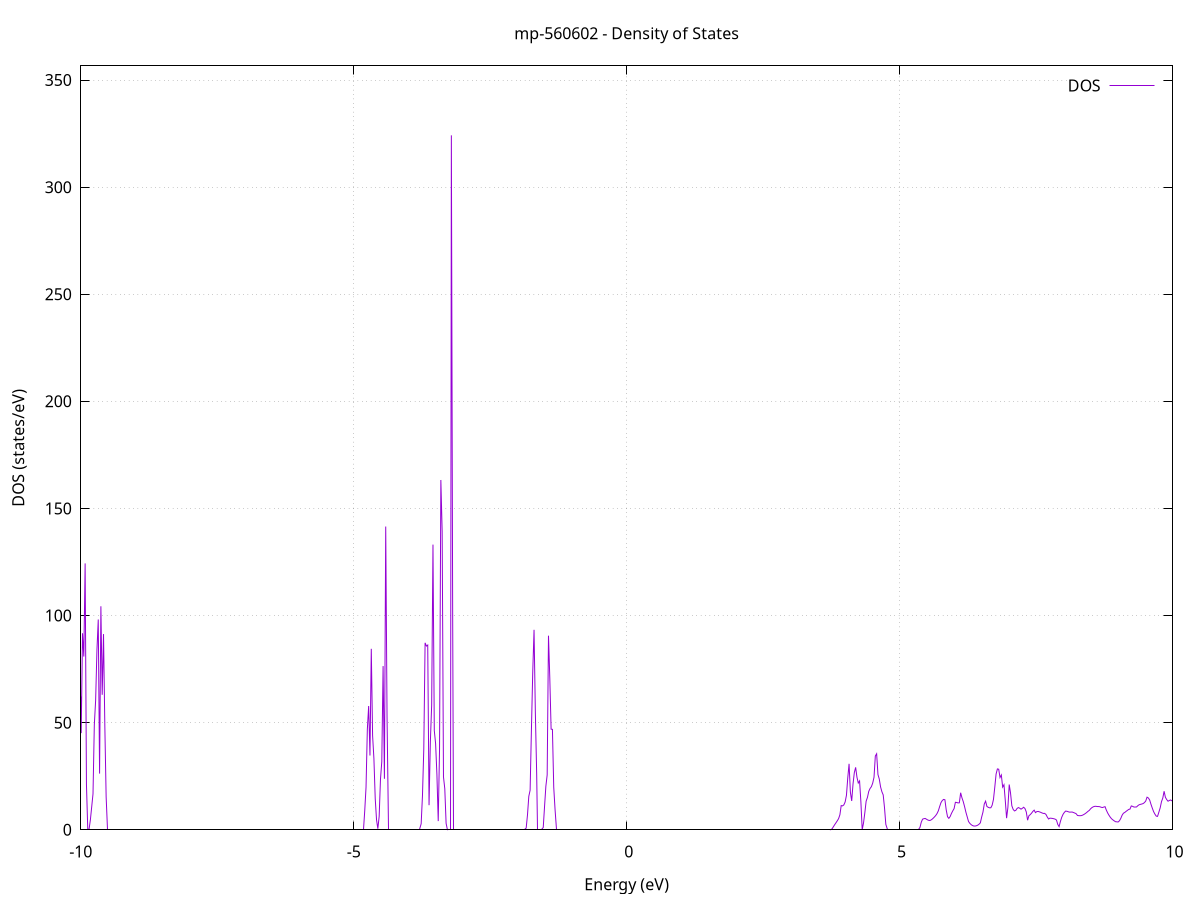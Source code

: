 set title 'mp-560602 - Density of States'
set xlabel 'Energy (eV)'
set ylabel 'DOS (states/eV)'
set grid
set xrange [-10:10]
set yrange [0:356.620]
set xzeroaxis lt -1
set terminal png size 800,600
set output 'mp-560602_dos_gnuplot.png'
plot '-' using 1:2 with lines title 'DOS'
-31.827300 0.000000
-31.803200 0.000000
-31.779200 0.000000
-31.755100 0.000000
-31.731100 0.000000
-31.707000 0.000000
-31.683000 0.000000
-31.658900 0.000000
-31.634900 0.000000
-31.610800 0.000000
-31.586800 0.000000
-31.562700 0.000000
-31.538700 0.000000
-31.514600 0.000000
-31.490600 0.000000
-31.466600 0.000000
-31.442500 0.000000
-31.418500 0.000000
-31.394400 0.000000
-31.370400 0.000000
-31.346300 0.000000
-31.322300 0.000000
-31.298200 0.000000
-31.274200 0.000000
-31.250100 0.000000
-31.226100 0.000000
-31.202000 0.000000
-31.178000 0.000000
-31.153900 0.000000
-31.129900 0.000000
-31.105800 0.000000
-31.081800 0.000000
-31.057800 0.000000
-31.033700 0.000000
-31.009700 0.000000
-30.985600 0.000000
-30.961600 0.000000
-30.937500 0.000000
-30.913500 0.000000
-30.889400 0.000000
-30.865400 0.000000
-30.841300 0.000000
-30.817300 0.000000
-30.793200 0.000000
-30.769200 0.000000
-30.745100 0.000000
-30.721100 0.000000
-30.697000 0.000000
-30.673000 0.000000
-30.649000 0.000000
-30.624900 0.000000
-30.600900 0.000000
-30.576800 0.000000
-30.552800 0.000000
-30.528700 0.000000
-30.504700 0.000000
-30.480600 0.000000
-30.456600 0.000000
-30.432500 0.000000
-30.408500 0.000000
-30.384400 0.000000
-30.360400 0.000000
-30.336300 0.000000
-30.312300 0.000000
-30.288200 0.000000
-30.264200 0.000000
-30.240200 0.000000
-30.216100 0.000000
-30.192100 0.000000
-30.168000 0.000000
-30.144000 0.000000
-30.119900 0.000000
-30.095900 0.000000
-30.071800 0.000000
-30.047800 0.000000
-30.023700 0.000000
-29.999700 0.000000
-29.975600 0.000000
-29.951600 0.000000
-29.927500 0.000000
-29.903500 0.000000
-29.879500 0.000000
-29.855400 0.000000
-29.831400 0.000000
-29.807300 0.000000
-29.783300 0.000000
-29.759200 0.000000
-29.735200 0.000000
-29.711100 0.000000
-29.687100 0.000000
-29.663000 0.000000
-29.639000 4.365100
-29.614900 416.821400
-29.590900 512.764100
-29.566800 0.000000
-29.542800 0.000000
-29.518700 0.000000
-29.494700 0.000000
-29.470700 0.000000
-29.446600 0.000000
-29.422600 0.000000
-29.398500 0.000000
-29.374500 0.000000
-29.350400 0.000000
-29.326400 0.000000
-29.302300 0.000000
-29.278300 0.000000
-29.254200 0.000000
-29.230200 0.000000
-29.206100 0.000000
-29.182100 0.000000
-29.158000 0.000000
-29.134000 0.000000
-29.109900 0.000000
-29.085900 0.000000
-29.061900 0.000000
-29.037800 0.000000
-29.013800 0.000000
-28.989700 0.000000
-28.965700 0.000000
-28.941600 0.000000
-28.917600 0.000000
-28.893500 0.000000
-28.869500 0.000000
-28.845400 0.000000
-28.821400 0.000000
-28.797300 0.000000
-28.773300 0.000000
-28.749200 0.000000
-28.725200 0.000000
-28.701100 0.000000
-28.677100 0.000000
-28.653100 0.000000
-28.629000 0.000000
-28.605000 0.000000
-28.580900 0.000000
-28.556900 0.000000
-28.532800 0.000000
-28.508800 0.000000
-28.484700 0.000000
-28.460700 0.000000
-28.436600 0.000000
-28.412600 0.000000
-28.388500 0.000000
-28.364500 0.000000
-28.340400 0.000000
-28.316400 0.000000
-28.292300 0.000000
-28.268300 0.000000
-28.244300 0.000000
-28.220200 0.000000
-28.196200 0.000000
-28.172100 0.000000
-28.148100 0.000000
-28.124000 0.000000
-28.100000 0.000000
-28.075900 0.000000
-28.051900 0.000000
-28.027800 0.000000
-28.003800 0.000000
-27.979700 0.000000
-27.955700 0.000000
-27.931600 0.000000
-27.907600 0.000000
-27.883500 0.000000
-27.859500 0.000000
-27.835500 0.000000
-27.811400 0.000000
-27.787400 0.000000
-27.763300 0.000000
-27.739300 0.000000
-27.715200 0.000000
-27.691200 0.000000
-27.667100 0.000000
-27.643100 0.000000
-27.619000 0.000000
-27.595000 0.000000
-27.570900 0.000000
-27.546900 0.000000
-27.522800 0.000000
-27.498800 0.000000
-27.474700 0.000000
-27.450700 0.000000
-27.426700 0.000000
-27.402600 0.000000
-27.378600 0.000000
-27.354500 0.000000
-27.330500 0.000000
-27.306400 0.000000
-27.282400 0.000000
-27.258300 0.000000
-27.234300 0.000000
-27.210200 0.000000
-27.186200 0.000000
-27.162100 0.000000
-27.138100 0.000000
-27.114000 0.000000
-27.090000 0.000000
-27.066000 0.000000
-27.041900 0.000000
-27.017900 0.000000
-26.993800 0.000000
-26.969800 0.000000
-26.945700 0.000000
-26.921700 0.000000
-26.897600 0.000000
-26.873600 0.000000
-26.849500 0.000000
-26.825500 0.000000
-26.801400 0.000000
-26.777400 0.000000
-26.753300 0.000000
-26.729300 0.000000
-26.705200 0.000000
-26.681200 0.000000
-26.657200 0.000000
-26.633100 0.000000
-26.609100 0.000000
-26.585000 0.000000
-26.561000 0.000000
-26.536900 0.000000
-26.512900 0.000000
-26.488800 0.000000
-26.464800 0.000000
-26.440700 0.000000
-26.416700 0.000000
-26.392600 0.000000
-26.368600 0.000000
-26.344500 0.000000
-26.320500 0.000000
-26.296400 0.000000
-26.272400 0.000000
-26.248400 0.000000
-26.224300 0.000000
-26.200300 0.000000
-26.176200 0.000000
-26.152200 0.000000
-26.128100 0.000000
-26.104100 0.000000
-26.080000 0.000000
-26.056000 0.000000
-26.031900 0.000000
-26.007900 0.000000
-25.983800 0.000000
-25.959800 0.000000
-25.935700 0.000000
-25.911700 0.000000
-25.887600 0.000000
-25.863600 0.000000
-25.839600 0.000000
-25.815500 0.000000
-25.791500 0.000000
-25.767400 0.000000
-25.743400 0.000000
-25.719300 0.000000
-25.695300 0.000000
-25.671200 0.000000
-25.647200 0.000000
-25.623100 0.000000
-25.599100 0.000000
-25.575000 0.000000
-25.551000 0.000000
-25.526900 0.000000
-25.502900 0.000000
-25.478800 0.000000
-25.454800 0.000000
-25.430800 0.000000
-25.406700 0.000000
-25.382700 0.000000
-25.358600 0.000000
-25.334600 0.000000
-25.310500 0.000000
-25.286500 0.000000
-25.262400 0.000000
-25.238400 0.000000
-25.214300 0.000000
-25.190300 0.000000
-25.166200 0.000000
-25.142200 0.000000
-25.118100 0.000000
-25.094100 0.000000
-25.070000 0.000000
-25.046000 0.000000
-25.022000 0.000000
-24.997900 0.000000
-24.973900 0.000000
-24.949800 0.000000
-24.925800 0.000000
-24.901700 0.000000
-24.877700 0.000000
-24.853600 0.000000
-24.829600 0.000000
-24.805500 0.000000
-24.781500 0.000000
-24.757400 0.000000
-24.733400 0.000000
-24.709300 0.000000
-24.685300 0.000000
-24.661300 0.000000
-24.637200 0.000000
-24.613200 0.000000
-24.589100 0.000000
-24.565100 0.000000
-24.541000 0.000000
-24.517000 0.000000
-24.492900 0.000000
-24.468900 0.000000
-24.444800 0.000000
-24.420800 0.000000
-24.396700 0.000000
-24.372700 0.000000
-24.348600 0.000000
-24.324600 0.000000
-24.300500 0.000000
-24.276500 0.000000
-24.252500 0.000000
-24.228400 0.000000
-24.204400 0.000000
-24.180300 0.000000
-24.156300 0.000000
-24.132200 0.000000
-24.108200 0.000000
-24.084100 0.000000
-24.060100 0.000000
-24.036000 0.000000
-24.012000 0.000000
-23.987900 0.000000
-23.963900 0.000000
-23.939800 0.000000
-23.915800 0.000000
-23.891700 0.000000
-23.867700 0.000000
-23.843700 0.000000
-23.819600 0.000000
-23.795600 0.000000
-23.771500 0.000000
-23.747500 0.000000
-23.723400 0.000000
-23.699400 0.000000
-23.675300 0.000000
-23.651300 0.000000
-23.627200 0.000000
-23.603200 0.000000
-23.579100 0.000000
-23.555100 0.000000
-23.531000 0.000000
-23.507000 0.000000
-23.482900 0.000000
-23.458900 0.000000
-23.434900 0.000000
-23.410800 0.000000
-23.386800 0.000000
-23.362700 0.000000
-23.338700 0.000000
-23.314600 0.000000
-23.290600 0.000000
-23.266500 0.000000
-23.242500 0.000000
-23.218400 0.000000
-23.194400 0.000000
-23.170300 0.000000
-23.146300 0.000000
-23.122200 0.000000
-23.098200 0.000000
-23.074100 0.000000
-23.050100 0.000000
-23.026100 0.000000
-23.002000 0.000000
-22.978000 0.000000
-22.953900 0.000000
-22.929900 0.000000
-22.905800 0.000000
-22.881800 172.587900
-22.857700 44.599700
-22.833700 176.313200
-22.809600 37.010500
-22.785600 0.000000
-22.761500 0.000000
-22.737500 0.000000
-22.713400 0.000000
-22.689400 0.000000
-22.665300 0.000000
-22.641300 0.000000
-22.617300 0.000000
-22.593200 0.000000
-22.569200 0.000000
-22.545100 0.000000
-22.521100 0.000000
-22.497000 0.000000
-22.473000 0.000000
-22.448900 0.000000
-22.424900 0.000000
-22.400800 0.000000
-22.376800 0.000000
-22.352700 0.000000
-22.328700 0.000000
-22.304600 0.000000
-22.280600 0.000000
-22.256600 0.000000
-22.232500 0.000000
-22.208500 0.000000
-22.184400 0.000000
-22.160400 0.000000
-22.136300 0.000000
-22.112300 0.000000
-22.088200 0.000000
-22.064200 0.000000
-22.040100 0.000000
-22.016100 0.000000
-21.992000 0.000000
-21.968000 0.000000
-21.943900 0.000000
-21.919900 0.000000
-21.895800 0.000000
-21.871800 0.000000
-21.847800 0.000000
-21.823700 0.000000
-21.799700 0.000000
-21.775600 0.000000
-21.751600 0.000000
-21.727500 0.000000
-21.703500 0.000000
-21.679400 0.000000
-21.655400 0.000000
-21.631300 0.000000
-21.607300 0.000000
-21.583200 0.000000
-21.559200 0.000000
-21.535100 0.000000
-21.511100 0.000000
-21.487000 0.000000
-21.463000 0.000000
-21.439000 0.000000
-21.414900 0.000000
-21.390900 0.000000
-21.366800 0.000000
-21.342800 0.000000
-21.318700 0.000000
-21.294700 0.000000
-21.270600 0.000000
-21.246600 0.000000
-21.222500 0.000000
-21.198500 0.000000
-21.174400 0.000000
-21.150400 0.000000
-21.126300 0.000000
-21.102300 0.000000
-21.078200 0.000000
-21.054200 0.000000
-21.030200 0.000000
-21.006100 0.000000
-20.982100 0.000000
-20.958000 0.000000
-20.934000 0.000000
-20.909900 0.000000
-20.885900 0.000000
-20.861800 0.000000
-20.837800 0.000000
-20.813700 0.000000
-20.789700 0.000000
-20.765600 0.000000
-20.741600 0.000000
-20.717500 0.000000
-20.693500 0.000000
-20.669400 0.000000
-20.645400 0.000000
-20.621400 0.000000
-20.597300 0.000000
-20.573300 0.000000
-20.549200 0.000000
-20.525200 0.000000
-20.501100 0.000000
-20.477100 0.000000
-20.453000 0.000000
-20.429000 0.000000
-20.404900 0.000000
-20.380900 0.000000
-20.356800 0.000000
-20.332800 0.000000
-20.308700 0.000000
-20.284700 0.000000
-20.260600 0.000000
-20.236600 0.000000
-20.212600 0.000000
-20.188500 0.000000
-20.164500 0.000000
-20.140400 0.000000
-20.116400 0.000000
-20.092300 0.000000
-20.068300 0.000000
-20.044200 0.000000
-20.020200 0.000000
-19.996100 0.000000
-19.972100 0.000000
-19.948000 0.000000
-19.924000 0.000000
-19.899900 0.000000
-19.875900 0.000000
-19.851800 0.000000
-19.827800 0.000000
-19.803800 0.000000
-19.779700 0.000000
-19.755700 0.000000
-19.731600 0.000000
-19.707600 0.000000
-19.683500 0.000000
-19.659500 0.000000
-19.635400 0.000000
-19.611400 0.000000
-19.587300 0.000000
-19.563300 0.000000
-19.539200 0.000000
-19.515200 0.000000
-19.491100 0.000000
-19.467100 0.000000
-19.443100 0.000000
-19.419000 0.000000
-19.395000 0.000000
-19.370900 0.000000
-19.346900 0.000000
-19.322800 0.000000
-19.298800 0.000000
-19.274700 0.000000
-19.250700 0.000000
-19.226600 0.000000
-19.202600 0.000000
-19.178500 0.000000
-19.154500 0.000000
-19.130400 0.000000
-19.106400 0.000000
-19.082300 0.000000
-19.058300 0.000000
-19.034300 0.000000
-19.010200 0.000000
-18.986200 0.000000
-18.962100 0.000000
-18.938100 0.000000
-18.914000 0.000000
-18.890000 0.000000
-18.865900 0.000000
-18.841900 0.000000
-18.817800 0.000000
-18.793800 0.000000
-18.769700 0.000000
-18.745700 0.000000
-18.721600 0.000000
-18.697600 0.000000
-18.673500 0.000000
-18.649500 0.000000
-18.625500 0.000000
-18.601400 0.000000
-18.577400 0.000000
-18.553300 0.000000
-18.529300 0.000000
-18.505200 0.000000
-18.481200 0.000000
-18.457100 0.000000
-18.433100 0.000000
-18.409000 0.000000
-18.385000 0.000000
-18.360900 0.000000
-18.336900 0.000000
-18.312800 0.000000
-18.288800 0.000000
-18.264700 0.000000
-18.240700 0.000000
-18.216700 0.000000
-18.192600 0.000000
-18.168600 0.000000
-18.144500 0.000000
-18.120500 0.000000
-18.096400 0.000000
-18.072400 0.000000
-18.048300 0.000000
-18.024300 0.000000
-18.000200 0.000000
-17.976200 0.000000
-17.952100 0.000000
-17.928100 0.000000
-17.904000 0.000000
-17.880000 0.000000
-17.855900 0.000000
-17.831900 0.000000
-17.807900 0.000000
-17.783800 0.000000
-17.759800 0.000000
-17.735700 0.000000
-17.711700 0.000000
-17.687600 0.000000
-17.663600 0.000000
-17.639500 0.000000
-17.615500 0.000000
-17.591400 0.000000
-17.567400 0.000000
-17.543300 0.000000
-17.519300 0.000000
-17.495200 0.000000
-17.471200 0.000000
-17.447100 0.000000
-17.423100 0.000000
-17.399100 0.000000
-17.375000 0.000000
-17.351000 0.000000
-17.326900 0.000000
-17.302900 0.000000
-17.278800 0.000000
-17.254800 0.000000
-17.230700 0.000000
-17.206700 0.000000
-17.182600 0.000000
-17.158600 0.000000
-17.134500 0.000000
-17.110500 0.000000
-17.086400 0.000000
-17.062400 0.000000
-17.038400 0.000000
-17.014300 0.000000
-16.990300 0.000000
-16.966200 0.000000
-16.942200 0.000000
-16.918100 0.000000
-16.894100 0.000000
-16.870000 0.000000
-16.846000 0.000000
-16.821900 0.000000
-16.797900 0.000000
-16.773800 0.000000
-16.749800 0.000000
-16.725700 0.000000
-16.701700 0.000000
-16.677600 0.000000
-16.653600 0.000000
-16.629600 0.000000
-16.605500 0.000000
-16.581500 0.000000
-16.557400 0.000000
-16.533400 0.000000
-16.509300 0.000000
-16.485300 0.000000
-16.461200 0.000000
-16.437200 0.000000
-16.413100 0.000000
-16.389100 0.000000
-16.365000 0.000000
-16.341000 0.000000
-16.316900 0.000000
-16.292900 0.000000
-16.268800 0.000000
-16.244800 0.000000
-16.220800 0.000000
-16.196700 0.000000
-16.172700 0.000000
-16.148600 0.000000
-16.124600 0.000000
-16.100500 0.000000
-16.076500 0.000000
-16.052400 0.000000
-16.028400 0.000000
-16.004300 0.000000
-15.980300 0.000000
-15.956200 0.000000
-15.932200 0.000000
-15.908100 0.000000
-15.884100 0.000000
-15.860000 0.000000
-15.836000 0.000000
-15.812000 0.000000
-15.787900 0.000000
-15.763900 0.000000
-15.739800 0.000000
-15.715800 0.000000
-15.691700 0.000000
-15.667700 0.000000
-15.643600 0.000000
-15.619600 0.000000
-15.595500 0.000000
-15.571500 0.000000
-15.547400 0.000000
-15.523400 0.000000
-15.499300 0.000000
-15.475300 0.000000
-15.451200 0.000000
-15.427200 0.000000
-15.403200 0.000000
-15.379100 0.000000
-15.355100 0.000000
-15.331000 0.000000
-15.307000 0.000000
-15.282900 0.000000
-15.258900 0.000000
-15.234800 0.000000
-15.210800 0.000000
-15.186700 0.000000
-15.162700 0.000000
-15.138600 0.000000
-15.114600 0.684500
-15.090500 5.245100
-15.066500 11.561700
-15.042400 19.200300
-15.018400 20.521400
-14.994400 26.418400
-14.970300 35.486300
-14.946300 30.634100
-14.922200 68.062400
-14.898200 58.163100
-14.874100 20.658600
-14.850100 0.000000
-14.826000 31.568000
-14.802000 197.822500
-14.777900 112.016200
-14.753900 74.838400
-14.729800 8.142300
-14.705800 0.000000
-14.681700 0.000000
-14.657700 0.000000
-14.633600 0.000000
-14.609600 0.000000
-14.585600 0.000000
-14.561500 0.000000
-14.537500 0.000000
-14.513400 0.000000
-14.489400 0.000000
-14.465300 0.000000
-14.441300 0.000000
-14.417200 0.000000
-14.393200 0.000000
-14.369100 0.000000
-14.345100 0.000000
-14.321000 0.000000
-14.297000 0.000000
-14.272900 0.000000
-14.248900 0.000000
-14.224900 0.000000
-14.200800 0.000000
-14.176800 0.000000
-14.152700 0.000000
-14.128700 0.000000
-14.104600 0.000000
-14.080600 0.000000
-14.056500 0.000000
-14.032500 0.000000
-14.008400 0.000000
-13.984400 0.000000
-13.960300 0.000000
-13.936300 0.000000
-13.912200 0.000000
-13.888200 0.000000
-13.864100 0.000000
-13.840100 0.000000
-13.816100 0.000000
-13.792000 0.000000
-13.768000 0.000000
-13.743900 0.000000
-13.719900 0.000000
-13.695800 0.000000
-13.671800 0.000000
-13.647700 0.000000
-13.623700 0.000000
-13.599600 0.000000
-13.575600 0.000000
-13.551500 0.000000
-13.527500 0.000000
-13.503400 0.000000
-13.479400 0.000000
-13.455300 0.000000
-13.431300 0.000000
-13.407300 0.000000
-13.383200 0.000000
-13.359200 0.000000
-13.335100 0.000000
-13.311100 0.000000
-13.287000 0.000000
-13.263000 0.000000
-13.238900 0.000000
-13.214900 0.000000
-13.190800 0.000000
-13.166800 0.000000
-13.142700 0.000000
-13.118700 0.000000
-13.094600 0.000000
-13.070600 0.000000
-13.046500 0.000000
-13.022500 0.000000
-12.998500 0.000000
-12.974400 0.000000
-12.950400 0.000000
-12.926300 0.000000
-12.902300 0.000000
-12.878200 0.000000
-12.854200 0.000000
-12.830100 0.000000
-12.806100 0.000000
-12.782000 0.000000
-12.758000 0.000000
-12.733900 0.000000
-12.709900 0.000000
-12.685800 0.000000
-12.661800 0.000000
-12.637700 0.000000
-12.613700 0.000000
-12.589700 0.000000
-12.565600 0.000000
-12.541600 0.000000
-12.517500 0.000000
-12.493500 0.000000
-12.469400 0.000000
-12.445400 0.000000
-12.421300 0.000000
-12.397300 0.000000
-12.373200 0.000000
-12.349200 0.000000
-12.325100 0.000000
-12.301100 0.000000
-12.277000 0.000000
-12.253000 0.000000
-12.228900 0.000000
-12.204900 0.000000
-12.180900 0.000000
-12.156800 0.000000
-12.132800 0.000000
-12.108700 0.000000
-12.084700 0.000000
-12.060600 0.000000
-12.036600 0.000000
-12.012500 0.000000
-11.988500 0.000000
-11.964400 0.000000
-11.940400 0.000000
-11.916300 0.000000
-11.892300 0.000000
-11.868200 0.000000
-11.844200 0.000000
-11.820200 0.000000
-11.796100 0.000000
-11.772100 0.000000
-11.748000 0.000000
-11.724000 0.000000
-11.699900 0.000000
-11.675900 0.000000
-11.651800 0.000000
-11.627800 0.000000
-11.603700 0.000000
-11.579700 0.000000
-11.555600 0.000000
-11.531600 0.000000
-11.507500 0.000000
-11.483500 0.000000
-11.459400 0.000000
-11.435400 0.000000
-11.411400 0.000000
-11.387300 0.000000
-11.363300 0.000000
-11.339200 0.000000
-11.315200 0.000000
-11.291100 0.000000
-11.267100 0.000000
-11.243000 0.000000
-11.219000 0.000000
-11.194900 0.000000
-11.170900 0.000000
-11.146800 0.000000
-11.122800 0.000000
-11.098700 0.000000
-11.074700 0.000000
-11.050600 0.000000
-11.026600 0.000000
-11.002600 0.000000
-10.978500 0.000000
-10.954500 0.000000
-10.930400 0.000000
-10.906400 0.000000
-10.882300 0.000000
-10.858300 0.000000
-10.834200 0.000000
-10.810200 0.000000
-10.786100 0.000000
-10.762100 0.000000
-10.738000 0.000000
-10.714000 0.000000
-10.689900 0.000000
-10.665900 0.000000
-10.641800 0.000000
-10.617800 0.000000
-10.593800 0.000000
-10.569700 0.000000
-10.545700 0.000000
-10.521600 0.000000
-10.497600 0.000000
-10.473500 0.000000
-10.449500 0.000000
-10.425400 5.530200
-10.401400 62.561600
-10.377300 87.699100
-10.353300 69.245700
-10.329200 54.094300
-10.305200 43.845600
-10.281100 4.396600
-10.257100 36.259500
-10.233000 48.843200
-10.209000 48.648300
-10.185000 87.625800
-10.160900 48.457800
-10.136900 27.686500
-10.112800 22.433700
-10.088800 24.523600
-10.064700 112.990000
-10.040700 50.105400
-10.016600 100.455400
-9.992600 45.117300
-9.968500 91.747000
-9.944500 80.868200
-9.920400 124.349600
-9.896400 21.164100
-9.872300 0.187800
-9.848300 0.300700
-9.824200 4.685100
-9.800200 10.694900
-9.776200 16.768100
-9.752100 49.007900
-9.728100 60.378900
-9.704000 83.985500
-9.680000 98.165200
-9.655900 26.220400
-9.631900 104.351700
-9.607800 63.018300
-9.583800 91.374100
-9.559700 48.611800
-9.535700 15.398300
-9.511600 0.000000
-9.487600 0.000000
-9.463500 0.000000
-9.439500 0.000000
-9.415500 0.000000
-9.391400 0.000000
-9.367400 0.000000
-9.343300 0.000000
-9.319300 0.000000
-9.295200 0.000000
-9.271200 0.000000
-9.247100 0.000000
-9.223100 0.000000
-9.199000 0.000000
-9.175000 0.000000
-9.150900 0.000000
-9.126900 0.000000
-9.102800 0.000000
-9.078800 0.000000
-9.054700 0.000000
-9.030700 0.000000
-9.006700 0.000000
-8.982600 0.000000
-8.958600 0.000000
-8.934500 0.000000
-8.910500 0.000000
-8.886400 0.000000
-8.862400 0.000000
-8.838300 0.000000
-8.814300 0.000000
-8.790200 0.000000
-8.766200 0.000000
-8.742100 0.000000
-8.718100 0.000000
-8.694000 0.000000
-8.670000 0.000000
-8.645900 0.000000
-8.621900 0.000000
-8.597900 0.000000
-8.573800 0.000000
-8.549800 0.000000
-8.525700 0.000000
-8.501700 0.000000
-8.477600 0.000000
-8.453600 0.000000
-8.429500 0.000000
-8.405500 0.000000
-8.381400 0.000000
-8.357400 0.000000
-8.333300 0.000000
-8.309300 0.000000
-8.285200 0.000000
-8.261200 0.000000
-8.237100 0.000000
-8.213100 0.000000
-8.189100 0.000000
-8.165000 0.000000
-8.141000 0.000000
-8.116900 0.000000
-8.092900 0.000000
-8.068800 0.000000
-8.044800 0.000000
-8.020700 0.000000
-7.996700 0.000000
-7.972600 0.000000
-7.948600 0.000000
-7.924500 0.000000
-7.900500 0.000000
-7.876400 0.000000
-7.852400 0.000000
-7.828300 0.000000
-7.804300 0.000000
-7.780300 0.000000
-7.756200 0.000000
-7.732200 0.000000
-7.708100 0.000000
-7.684100 0.000000
-7.660000 0.000000
-7.636000 0.000000
-7.611900 0.000000
-7.587900 0.000000
-7.563800 0.000000
-7.539800 0.000000
-7.515700 0.000000
-7.491700 0.000000
-7.467600 0.000000
-7.443600 0.000000
-7.419500 0.000000
-7.395500 0.000000
-7.371500 0.000000
-7.347400 0.000000
-7.323400 0.000000
-7.299300 0.000000
-7.275300 0.000000
-7.251200 0.000000
-7.227200 0.000000
-7.203100 0.000000
-7.179100 0.000000
-7.155000 0.000000
-7.131000 0.000000
-7.106900 0.000000
-7.082900 0.000000
-7.058800 0.000000
-7.034800 0.000000
-7.010700 0.000000
-6.986700 0.000000
-6.962700 0.000000
-6.938600 0.000000
-6.914600 0.000000
-6.890500 0.000000
-6.866500 0.000000
-6.842400 0.000000
-6.818400 0.000000
-6.794300 0.000000
-6.770300 0.000000
-6.746200 0.000000
-6.722200 0.000000
-6.698100 0.000000
-6.674100 0.000000
-6.650000 0.000000
-6.626000 0.000000
-6.602000 0.000000
-6.577900 0.000000
-6.553900 0.000000
-6.529800 0.000000
-6.505800 0.000000
-6.481700 0.000000
-6.457700 0.000000
-6.433600 0.000000
-6.409600 0.000000
-6.385500 0.000000
-6.361500 0.000000
-6.337400 0.000000
-6.313400 0.000000
-6.289300 0.000000
-6.265300 0.000000
-6.241200 0.000000
-6.217200 0.000000
-6.193200 0.000000
-6.169100 0.000000
-6.145100 0.000000
-6.121000 0.000000
-6.097000 0.000000
-6.072900 0.000000
-6.048900 0.000000
-6.024800 0.000000
-6.000800 0.000000
-5.976700 0.000000
-5.952700 0.000000
-5.928600 0.000000
-5.904600 0.000000
-5.880500 0.000000
-5.856500 0.000000
-5.832400 0.000000
-5.808400 0.000000
-5.784400 0.000000
-5.760300 0.000000
-5.736300 0.000000
-5.712200 0.000000
-5.688200 0.000000
-5.664100 0.000000
-5.640100 0.000000
-5.616000 0.000000
-5.592000 0.000000
-5.567900 0.000000
-5.543900 0.000000
-5.519800 0.000000
-5.495800 0.000000
-5.471700 0.000000
-5.447700 0.000000
-5.423600 0.000000
-5.399600 0.000000
-5.375600 0.000000
-5.351500 0.000000
-5.327500 0.000000
-5.303400 0.000000
-5.279400 0.000000
-5.255300 0.000000
-5.231300 0.000000
-5.207200 0.000000
-5.183200 0.000000
-5.159100 0.000000
-5.135100 0.000000
-5.111000 0.000000
-5.087000 0.000000
-5.062900 0.000000
-5.038900 0.000000
-5.014800 0.000000
-4.990800 0.000000
-4.966800 0.000000
-4.942700 0.000000
-4.918700 0.000000
-4.894600 0.000000
-4.870600 0.000000
-4.846500 0.000000
-4.822500 0.000000
-4.798400 8.752300
-4.774400 19.857900
-4.750300 46.917400
-4.726300 57.771800
-4.702200 34.654700
-4.678200 84.483700
-4.654100 43.965500
-4.630100 33.243300
-4.606000 14.535300
-4.582000 4.615000
-4.558000 0.499100
-4.533900 6.243700
-4.509900 23.530200
-4.485800 31.805700
-4.461800 76.425200
-4.437700 23.794900
-4.413700 141.549100
-4.389600 53.072800
-4.365600 0.000000
-4.341500 0.000000
-4.317500 0.000000
-4.293400 0.000000
-4.269400 0.000000
-4.245300 0.000000
-4.221300 0.000000
-4.197300 0.000000
-4.173200 0.000000
-4.149200 0.000000
-4.125100 0.000000
-4.101100 0.000000
-4.077000 0.000000
-4.053000 0.000000
-4.028900 0.000000
-4.004900 0.000000
-3.980800 0.000000
-3.956800 0.000000
-3.932700 0.000000
-3.908700 0.000000
-3.884600 0.000000
-3.860600 0.000000
-3.836500 0.000000
-3.812500 0.000000
-3.788500 0.000000
-3.764400 2.800600
-3.740400 15.960000
-3.716300 37.700900
-3.692300 87.272200
-3.668200 85.774700
-3.644200 86.231600
-3.620100 11.467200
-3.596100 40.998800
-3.572000 58.219800
-3.548000 133.139300
-3.523900 46.337500
-3.499900 40.211700
-3.475800 25.758500
-3.451800 4.055400
-3.427700 37.546700
-3.403700 163.301200
-3.379700 139.354100
-3.355600 24.680600
-3.331600 19.173300
-3.307500 3.022700
-3.283500 0.034000
-3.259400 0.000000
-3.235400 0.000000
-3.211300 324.200200
-3.187300 100.570300
-3.163200 0.000000
-3.139200 0.000000
-3.115100 0.000000
-3.091100 0.000000
-3.067000 0.000000
-3.043000 0.000000
-3.018900 0.000000
-2.994900 0.000000
-2.970900 0.000000
-2.946800 0.000000
-2.922800 0.000000
-2.898700 0.000000
-2.874700 0.000000
-2.850600 0.000000
-2.826600 0.000000
-2.802500 0.000000
-2.778500 0.000000
-2.754400 0.000000
-2.730400 0.000000
-2.706300 0.000000
-2.682300 0.000000
-2.658200 0.000000
-2.634200 0.000000
-2.610100 0.000000
-2.586100 0.000000
-2.562100 0.000000
-2.538000 0.000000
-2.514000 0.000000
-2.489900 0.000000
-2.465900 0.000000
-2.441800 0.000000
-2.417800 0.000000
-2.393700 0.000000
-2.369700 0.000000
-2.345600 0.000000
-2.321600 0.000000
-2.297500 0.000000
-2.273500 0.000000
-2.249400 0.000000
-2.225400 0.000000
-2.201300 0.000000
-2.177300 0.000000
-2.153300 0.000000
-2.129200 0.000000
-2.105200 0.000000
-2.081100 0.000000
-2.057100 0.000000
-2.033000 0.000000
-2.009000 0.000000
-1.984900 0.000000
-1.960900 0.000000
-1.936800 0.000000
-1.912800 0.000000
-1.888700 0.000000
-1.864700 0.000000
-1.840600 0.805800
-1.816600 6.947300
-1.792500 15.614900
-1.768500 18.435400
-1.744500 46.759800
-1.720400 73.498600
-1.696400 93.347300
-1.672300 54.513300
-1.648300 26.082900
-1.624200 0.000000
-1.600200 0.000000
-1.576100 0.000000
-1.552100 0.000000
-1.528000 1.047100
-1.504000 10.859900
-1.479900 20.314900
-1.455900 25.608900
-1.431800 90.604900
-1.407800 70.893200
-1.383800 46.982000
-1.359700 46.873900
-1.335700 19.832100
-1.311600 9.471300
-1.287600 0.000000
-1.263500 0.000000
-1.239500 0.000000
-1.215400 0.000000
-1.191400 0.000000
-1.167300 0.000000
-1.143300 0.000000
-1.119200 0.000000
-1.095200 0.000000
-1.071100 0.000000
-1.047100 0.000000
-1.023000 0.000000
-0.999000 0.000000
-0.975000 0.000000
-0.950900 0.000000
-0.926900 0.000000
-0.902800 0.000000
-0.878800 0.000000
-0.854700 0.000000
-0.830700 0.000000
-0.806600 0.000000
-0.782600 0.000000
-0.758500 0.000000
-0.734500 0.000000
-0.710400 0.000000
-0.686400 0.000000
-0.662300 0.000000
-0.638300 0.000000
-0.614200 0.000000
-0.590200 0.000000
-0.566200 0.000000
-0.542100 0.000000
-0.518100 0.000000
-0.494000 0.000000
-0.470000 0.000000
-0.445900 0.000000
-0.421900 0.000000
-0.397800 0.000000
-0.373800 0.000000
-0.349700 0.000000
-0.325700 0.000000
-0.301600 0.000000
-0.277600 0.000000
-0.253500 0.000000
-0.229500 0.000000
-0.205400 0.000000
-0.181400 0.000000
-0.157400 0.000000
-0.133300 0.000000
-0.109300 0.000000
-0.085200 0.000000
-0.061200 0.000000
-0.037100 0.000000
-0.013100 0.000000
0.011000 0.000000
0.035000 0.000000
0.059100 0.000000
0.083100 0.000000
0.107200 0.000000
0.131200 0.000000
0.155300 0.000000
0.179300 0.000000
0.203400 0.000000
0.227400 0.000000
0.251400 0.000000
0.275500 0.000000
0.299500 0.000000
0.323600 0.000000
0.347600 0.000000
0.371700 0.000000
0.395700 0.000000
0.419800 0.000000
0.443800 0.000000
0.467900 0.000000
0.491900 0.000000
0.516000 0.000000
0.540000 0.000000
0.564100 0.000000
0.588100 0.000000
0.612200 0.000000
0.636200 0.000000
0.660200 0.000000
0.684300 0.000000
0.708300 0.000000
0.732400 0.000000
0.756400 0.000000
0.780500 0.000000
0.804500 0.000000
0.828600 0.000000
0.852600 0.000000
0.876700 0.000000
0.900700 0.000000
0.924800 0.000000
0.948800 0.000000
0.972900 0.000000
0.996900 0.000000
1.020900 0.000000
1.045000 0.000000
1.069000 0.000000
1.093100 0.000000
1.117100 0.000000
1.141200 0.000000
1.165200 0.000000
1.189300 0.000000
1.213300 0.000000
1.237400 0.000000
1.261400 0.000000
1.285500 0.000000
1.309500 0.000000
1.333600 0.000000
1.357600 0.000000
1.381700 0.000000
1.405700 0.000000
1.429700 0.000000
1.453800 0.000000
1.477800 0.000000
1.501900 0.000000
1.525900 0.000000
1.550000 0.000000
1.574000 0.000000
1.598100 0.000000
1.622100 0.000000
1.646200 0.000000
1.670200 0.000000
1.694300 0.000000
1.718300 0.000000
1.742400 0.000000
1.766400 0.000000
1.790500 0.000000
1.814500 0.000000
1.838500 0.000000
1.862600 0.000000
1.886600 0.000000
1.910700 0.000000
1.934700 0.000000
1.958800 0.000000
1.982800 0.000000
2.006900 0.000000
2.030900 0.000000
2.055000 0.000000
2.079000 0.000000
2.103100 0.000000
2.127100 0.000000
2.151200 0.000000
2.175200 0.000000
2.199300 0.000000
2.223300 0.000000
2.247300 0.000000
2.271400 0.000000
2.295400 0.000000
2.319500 0.000000
2.343500 0.000000
2.367600 0.000000
2.391600 0.000000
2.415700 0.000000
2.439700 0.000000
2.463800 0.000000
2.487800 0.000000
2.511900 0.000000
2.535900 0.000000
2.560000 0.000000
2.584000 0.000000
2.608100 0.000000
2.632100 0.000000
2.656100 0.000000
2.680200 0.000000
2.704200 0.000000
2.728300 0.000000
2.752300 0.000000
2.776400 0.000000
2.800400 0.000000
2.824500 0.000000
2.848500 0.000000
2.872600 0.000000
2.896600 0.000000
2.920700 0.000000
2.944700 0.000000
2.968800 0.000000
2.992800 0.000000
3.016900 0.000000
3.040900 0.000000
3.064900 0.000000
3.089000 0.000000
3.113000 0.000000
3.137100 0.000000
3.161100 0.000000
3.185200 0.000000
3.209200 0.000000
3.233300 0.000000
3.257300 0.000000
3.281400 0.000000
3.305400 0.000000
3.329500 0.000000
3.353500 0.000000
3.377600 0.000000
3.401600 0.000000
3.425600 0.000000
3.449700 0.000000
3.473700 0.000000
3.497800 0.000000
3.521800 0.000000
3.545900 0.000000
3.569900 0.000000
3.594000 0.000000
3.618000 0.000000
3.642100 0.000000
3.666100 0.000000
3.690200 0.000000
3.714200 0.000000
3.738300 0.006300
3.762300 0.412100
3.786400 1.368000
3.810400 2.342600
3.834400 3.244100
3.858500 4.178500
3.882500 5.190900
3.906600 6.986800
3.930600 11.287200
3.954700 11.149100
3.978700 11.603200
4.002800 12.978800
4.026800 16.094700
4.050900 24.253900
4.074900 30.797200
4.099000 17.504900
4.123000 13.449100
4.147100 21.340700
4.171100 26.686000
4.195200 29.137600
4.219200 24.551000
4.243200 21.832200
4.267300 22.802000
4.291300 13.002000
4.315400 0.000000
4.339400 3.152400
4.363500 7.935400
4.387500 13.359200
4.411600 15.135600
4.435600 17.942000
4.459700 19.283400
4.483700 20.123900
4.507800 21.774000
4.531800 24.526000
4.555900 34.429200
4.579900 35.476700
4.604000 25.795100
4.628000 23.695400
4.652000 20.012900
4.676100 17.763100
4.700100 16.273600
4.724200 10.215800
4.748200 2.514200
4.772300 0.000000
4.796300 0.000000
4.820400 0.000000
4.844400 0.000000
4.868500 0.000000
4.892500 0.000000
4.916600 0.000000
4.940600 0.000000
4.964700 0.000000
4.988700 0.000000
5.012800 0.000000
5.036800 0.000000
5.060800 0.000000
5.084900 0.000000
5.108900 0.000000
5.133000 0.000000
5.157000 0.000000
5.181100 0.000000
5.205100 0.000000
5.229200 0.000000
5.253200 0.000000
5.277300 0.000000
5.301300 0.000000
5.325400 0.000000
5.349400 0.000000
5.373500 1.098800
5.397500 3.525300
5.421600 4.954600
5.445600 5.176300
5.469600 5.289800
5.493700 4.909200
5.517700 4.560500
5.541800 4.334100
5.565800 4.416400
5.589900 4.806500
5.613900 5.342800
5.638000 5.960400
5.662000 6.658900
5.686100 7.558000
5.710100 8.842500
5.734200 10.840400
5.758200 12.656200
5.782300 13.647700
5.806300 14.170400
5.830400 14.016300
5.854400 9.313500
5.878400 6.099100
5.902500 5.334100
5.926500 6.177400
5.950600 7.620100
5.974600 8.831300
5.998700 9.880700
6.022700 12.828500
6.046800 12.739800
6.070800 12.538400
6.094900 12.593100
6.118900 17.290700
6.143000 14.907900
6.167000 13.119000
6.191100 10.793200
6.215100 8.216100
6.239100 6.042700
6.263200 3.861000
6.287200 3.000500
6.311300 2.403100
6.335300 1.978500
6.359400 1.761400
6.383400 1.733700
6.407500 1.874400
6.431500 2.147000
6.455600 2.592700
6.479600 3.227100
6.503700 5.910200
6.527700 8.243400
6.551800 12.006200
6.575800 13.355800
6.599900 10.907400
6.623900 10.491000
6.647900 10.252600
6.672000 10.271000
6.696000 11.463900
6.720100 14.162100
6.744100 19.836100
6.768200 26.004800
6.792200 28.404400
6.816300 28.266000
6.840300 24.384700
6.864400 25.590800
6.888400 19.921100
6.912500 21.027100
6.936500 13.714000
6.960600 5.415300
6.984600 10.493300
7.008700 21.125100
7.032700 17.166600
7.056700 11.197700
7.080800 9.529600
7.104800 8.800600
7.128900 9.049400
7.152900 9.961400
7.177000 10.373300
7.201000 10.068000
7.225100 9.621200
7.249100 10.026500
7.273200 10.515000
7.297200 9.927500
7.321300 8.332400
7.345300 4.467500
7.369400 6.533400
7.393400 7.058100
7.417500 7.736700
7.441500 8.569100
7.465500 9.167800
7.489600 7.999500
7.513600 8.474400
7.537700 8.561000
7.561700 8.374800
7.585800 8.136900
7.609800 7.853000
7.633900 7.638200
7.657900 7.646400
7.682000 7.160100
7.706000 5.957100
7.730100 5.040100
7.754100 5.421700
7.778200 5.379200
7.802200 5.288400
7.826300 5.149200
7.850300 4.961800
7.874300 4.553200
7.898400 2.478800
7.922400 1.481200
7.946500 3.897400
7.970500 5.817600
7.994600 7.196300
8.018600 8.115600
8.042700 8.729900
8.066700 8.627500
8.090800 8.412000
8.114800 8.230400
8.138900 8.264100
8.162900 8.275700
8.187000 8.042300
8.211000 7.793200
8.235100 7.490800
8.259100 6.687900
8.283100 6.588600
8.307200 6.559300
8.331200 6.625200
8.355300 6.856200
8.379300 7.187600
8.403400 7.586600
8.427400 8.058900
8.451500 8.604700
8.475500 9.044600
8.499600 9.808100
8.523600 10.342300
8.547700 10.717400
8.571700 10.926500
8.595800 10.967200
8.619800 10.852700
8.643800 10.847000
8.667900 10.767700
8.691900 10.517400
8.716000 10.375700
8.740000 10.600600
8.764100 10.780400
8.788100 9.168000
8.812200 7.845100
8.836200 6.787700
8.860300 5.861300
8.884300 5.124700
8.908400 4.617400
8.932400 4.159200
8.956500 3.766700
8.980500 3.703200
9.004600 3.640200
9.028600 4.215100
9.052600 5.299900
9.076700 6.776000
9.100700 7.723100
9.124800 8.075200
9.148800 8.576700
9.172900 9.029400
9.196900 9.493500
9.221000 9.653800
9.245000 11.123700
9.269100 10.942700
9.293100 10.621800
9.317200 10.623600
9.341200 10.643300
9.365300 11.256600
9.389300 11.682100
9.413400 11.868900
9.437400 12.023100
9.461400 12.229500
9.485500 12.680200
9.509500 13.408800
9.533600 15.221400
9.557600 14.851300
9.581700 13.915400
9.605700 11.914400
9.629800 10.107800
9.653800 8.473700
9.677900 7.295300
9.701900 6.376500
9.726000 6.251100
9.750000 8.210100
9.774100 10.199300
9.798100 13.110500
9.822200 14.799700
9.846200 17.994800
9.870200 15.146200
9.894300 14.088900
9.918300 13.328000
9.942400 13.690700
9.966400 13.908400
9.990500 13.510100
10.014500 13.441100
10.038600 13.385300
10.062600 13.593800
10.086700 11.851300
10.110700 12.789900
10.134800 14.719000
10.158800 15.362700
10.182900 15.667100
10.206900 16.409500
10.231000 15.758000
10.255000 15.185600
10.279000 14.097900
10.303100 12.687700
10.327100 10.216900
10.351200 9.141900
10.375200 8.438700
10.399300 8.536400
10.423300 8.326600
10.447400 8.071200
10.471400 8.151900
10.495500 8.266000
10.519500 8.428800
10.543600 8.213700
10.567600 8.208100
10.591700 8.852200
10.615700 9.012600
10.639800 10.135400
10.663800 12.130100
10.687800 13.482400
10.711900 12.493200
10.735900 11.484800
10.760000 10.521400
10.784000 9.492100
10.808100 8.696100
10.832100 7.867600
10.856200 8.267300
10.880200 9.177000
10.904300 10.729300
10.928300 12.182900
10.952400 12.574900
10.976400 13.319000
11.000500 14.120900
11.024500 15.006400
11.048500 16.351600
11.072600 13.104400
11.096600 12.001300
11.120700 10.690700
11.144700 10.306500
11.168800 9.708900
11.192800 9.406700
11.216900 9.326900
11.240900 9.194400
11.265000 9.077100
11.289000 9.311200
11.313100 11.464000
11.337100 11.987000
11.361200 11.594600
11.385200 11.117900
11.409300 9.745100
11.433300 11.205000
11.457300 11.952900
11.481400 12.185900
11.505400 12.715600
11.529500 13.451000
11.553500 14.047100
11.577600 14.443100
11.601600 11.776300
11.625700 14.129900
11.649700 12.389700
11.673800 10.689800
11.697800 9.314600
11.721900 8.261000
11.745900 7.230100
11.770000 6.312700
11.794000 5.698800
11.818100 5.083600
11.842100 4.440300
11.866100 3.887600
11.890200 3.341600
11.914200 2.859400
11.938300 2.549900
11.962300 2.390400
11.986400 2.329500
12.010400 2.365500
12.034500 2.493500
12.058500 2.905100
12.082600 3.770800
12.106600 5.186200
12.130700 6.605500
12.154700 7.499700
12.178800 9.340300
12.202800 11.215400
12.226900 12.975100
12.250900 14.332100
12.274900 14.962500
12.299000 14.407400
12.323000 13.446400
12.347100 11.660500
12.371100 10.368700
12.395200 9.284100
12.419200 8.836600
12.443300 9.197400
12.467300 9.600100
12.491400 10.215100
12.515400 10.962700
12.539500 11.613500
12.563500 12.665100
12.587600 13.723800
12.611600 14.525300
12.635700 13.507600
12.659700 12.214500
12.683700 10.957000
12.707800 9.765300
12.731800 8.802700
12.755900 8.199600
12.779900 8.591300
12.804000 8.161800
12.828000 6.408300
12.852100 7.885600
12.876100 10.478400
12.900200 14.068500
12.924200 16.340600
12.948300 15.624100
12.972300 13.926600
12.996400 12.671800
13.020400 11.118000
13.044500 9.651700
13.068500 8.753600
13.092500 8.914800
13.116600 9.373900
13.140600 9.334300
13.164700 9.700100
13.188700 9.914600
13.212800 9.914500
13.236800 9.991100
13.260900 9.943300
13.284900 9.645300
13.309000 9.185000
13.333000 8.863600
13.357100 8.700800
13.381100 8.408200
13.405200 8.120700
13.429200 7.829200
13.453300 7.531200
13.477300 7.241600
13.501300 6.948500
13.525400 6.622700
13.549400 6.262900
13.573500 5.597900
13.597500 4.056200
13.621600 2.768500
13.645600 2.363800
13.669700 2.188000
13.693700 2.021000
13.717800 1.827000
13.741800 1.559400
13.765900 1.353300
13.789900 1.213700
13.814000 1.090700
13.838000 0.965300
13.862000 0.837400
13.886100 0.706900
13.910100 0.578200
13.934200 0.460800
13.958200 0.355100
13.982300 0.261300
14.006300 0.179200
14.030400 0.108900
14.054400 0.050400
14.078500 0.003700
14.102500 0.000000
14.126600 0.000000
14.150600 0.000000
14.174700 0.000000
14.198700 0.000000
14.222800 0.000000
14.246800 0.000000
14.270800 0.000000
14.294900 0.000000
14.318900 0.000000
14.343000 0.000000
14.367000 0.000000
14.391100 0.000000
14.415100 0.000000
14.439200 0.000000
14.463200 0.000000
14.487300 0.000000
14.511300 0.000000
14.535400 0.000000
14.559400 0.000000
14.583500 0.000000
14.607500 0.000000
14.631600 0.000000
14.655600 0.000000
14.679600 0.000000
14.703700 0.000000
14.727700 0.000000
14.751800 0.000000
14.775800 0.000000
14.799900 0.000000
14.823900 0.000000
14.848000 0.000000
14.872000 0.000000
14.896100 0.000000
14.920100 0.000000
14.944200 0.000000
14.968200 0.000000
14.992300 0.000000
15.016300 0.000000
15.040400 0.000000
15.064400 0.000000
15.088400 0.000000
15.112500 0.000000
15.136500 0.000000
15.160600 0.000000
15.184600 0.000000
15.208700 0.000000
15.232700 0.000000
15.256800 0.000000
15.280800 0.000000
15.304900 0.000000
15.328900 0.000000
15.353000 0.000000
15.377000 0.000000
15.401100 0.000000
15.425100 0.000000
15.449200 0.000000
15.473200 0.000000
15.497200 0.000000
15.521300 0.000000
15.545300 0.000000
15.569400 0.000000
15.593400 0.000000
15.617500 0.000000
15.641500 0.000000
15.665600 0.000000
15.689600 0.000000
15.713700 0.000000
15.737700 0.000000
15.761800 0.000000
15.785800 0.000000
15.809900 0.000000
15.833900 0.000000
15.858000 0.000000
15.882000 0.000000
15.906000 0.000000
15.930100 0.000000
15.954100 0.000000
15.978200 0.000000
16.002200 0.000000
16.026300 0.000000
16.050300 0.000000
16.074400 0.000000
16.098400 0.000000
16.122500 0.000000
16.146500 0.000000
16.170600 0.000000
16.194600 0.000000
16.218700 0.000000
16.242700 0.000000
16.266700 0.000000
e
